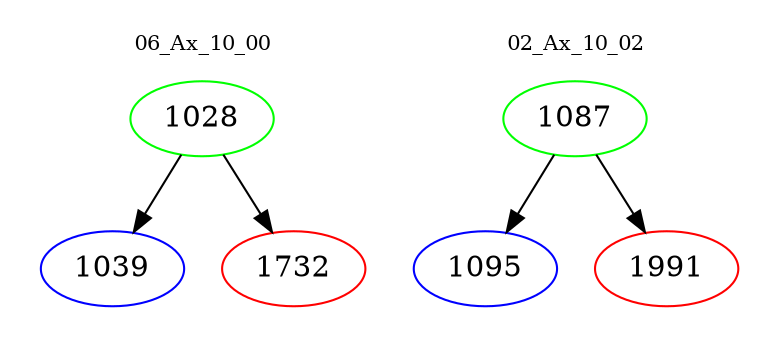 digraph{
subgraph cluster_0 {
color = white
label = "06_Ax_10_00";
fontsize=10;
T0_1028 [label="1028", color="green"]
T0_1028 -> T0_1039 [color="black"]
T0_1039 [label="1039", color="blue"]
T0_1028 -> T0_1732 [color="black"]
T0_1732 [label="1732", color="red"]
}
subgraph cluster_1 {
color = white
label = "02_Ax_10_02";
fontsize=10;
T1_1087 [label="1087", color="green"]
T1_1087 -> T1_1095 [color="black"]
T1_1095 [label="1095", color="blue"]
T1_1087 -> T1_1991 [color="black"]
T1_1991 [label="1991", color="red"]
}
}
